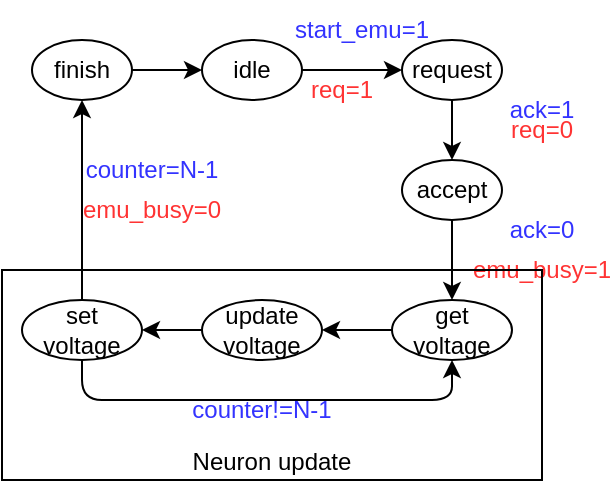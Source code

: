 <mxfile version="26.1.1">
  <diagram name="Page-1" id="Bll3mSoCo_iuJiPyiwtn">
    <mxGraphModel dx="683" dy="378" grid="1" gridSize="10" guides="1" tooltips="1" connect="1" arrows="1" fold="1" page="1" pageScale="1" pageWidth="850" pageHeight="1100" math="0" shadow="0">
      <root>
        <mxCell id="0" />
        <mxCell id="1" parent="0" />
        <mxCell id="VEaSsE62jDZdbeiAd7b5-24" style="edgeStyle=orthogonalEdgeStyle;rounded=0;orthogonalLoop=1;jettySize=auto;html=1;exitX=1;exitY=0.5;exitDx=0;exitDy=0;" edge="1" parent="1" source="VEaSsE62jDZdbeiAd7b5-1" target="VEaSsE62jDZdbeiAd7b5-2">
          <mxGeometry relative="1" as="geometry" />
        </mxCell>
        <mxCell id="VEaSsE62jDZdbeiAd7b5-1" value="idle" style="ellipse;whiteSpace=wrap;html=1;" vertex="1" parent="1">
          <mxGeometry x="110" y="180" width="50" height="30" as="geometry" />
        </mxCell>
        <mxCell id="VEaSsE62jDZdbeiAd7b5-10" style="edgeStyle=orthogonalEdgeStyle;rounded=0;orthogonalLoop=1;jettySize=auto;html=1;exitX=0.5;exitY=1;exitDx=0;exitDy=0;entryX=0.5;entryY=0;entryDx=0;entryDy=0;" edge="1" parent="1" source="VEaSsE62jDZdbeiAd7b5-2" target="VEaSsE62jDZdbeiAd7b5-9">
          <mxGeometry relative="1" as="geometry" />
        </mxCell>
        <mxCell id="VEaSsE62jDZdbeiAd7b5-2" value="request" style="ellipse;whiteSpace=wrap;html=1;" vertex="1" parent="1">
          <mxGeometry x="210" y="180" width="50" height="30" as="geometry" />
        </mxCell>
        <mxCell id="VEaSsE62jDZdbeiAd7b5-5" value="&lt;span style=&quot;color: rgb(51, 51, 255);&quot;&gt;start_emu=1&lt;/span&gt;" style="text;html=1;align=center;verticalAlign=middle;whiteSpace=wrap;rounded=0;" vertex="1" parent="1">
          <mxGeometry x="160" y="160" width="60" height="30" as="geometry" />
        </mxCell>
        <mxCell id="VEaSsE62jDZdbeiAd7b5-6" value="&lt;div&gt;&lt;span style=&quot;color: rgb(255, 51, 51);&quot;&gt;req=1&lt;/span&gt;&lt;/div&gt;" style="text;html=1;align=center;verticalAlign=middle;whiteSpace=wrap;rounded=0;" vertex="1" parent="1">
          <mxGeometry x="150" y="190" width="60" height="30" as="geometry" />
        </mxCell>
        <mxCell id="VEaSsE62jDZdbeiAd7b5-14" style="edgeStyle=orthogonalEdgeStyle;rounded=0;orthogonalLoop=1;jettySize=auto;html=1;exitX=0.5;exitY=1;exitDx=0;exitDy=0;entryX=0.5;entryY=0;entryDx=0;entryDy=0;" edge="1" parent="1" source="VEaSsE62jDZdbeiAd7b5-9" target="VEaSsE62jDZdbeiAd7b5-13">
          <mxGeometry relative="1" as="geometry" />
        </mxCell>
        <mxCell id="VEaSsE62jDZdbeiAd7b5-9" value="accept" style="ellipse;whiteSpace=wrap;html=1;" vertex="1" parent="1">
          <mxGeometry x="210" y="240" width="50" height="30" as="geometry" />
        </mxCell>
        <mxCell id="VEaSsE62jDZdbeiAd7b5-11" value="&lt;span style=&quot;color: rgb(51, 51, 255);&quot;&gt;ack=1&lt;/span&gt;" style="text;html=1;align=center;verticalAlign=middle;whiteSpace=wrap;rounded=0;" vertex="1" parent="1">
          <mxGeometry x="250" y="200" width="60" height="30" as="geometry" />
        </mxCell>
        <mxCell id="VEaSsE62jDZdbeiAd7b5-12" value="&lt;div&gt;&lt;span style=&quot;color: rgb(255, 51, 51);&quot;&gt;req=0&lt;/span&gt;&lt;/div&gt;" style="text;html=1;align=center;verticalAlign=middle;whiteSpace=wrap;rounded=0;" vertex="1" parent="1">
          <mxGeometry x="250" y="210" width="60" height="30" as="geometry" />
        </mxCell>
        <mxCell id="VEaSsE62jDZdbeiAd7b5-20" style="edgeStyle=orthogonalEdgeStyle;rounded=0;orthogonalLoop=1;jettySize=auto;html=1;exitX=0;exitY=0.5;exitDx=0;exitDy=0;entryX=1;entryY=0.5;entryDx=0;entryDy=0;" edge="1" parent="1" source="VEaSsE62jDZdbeiAd7b5-13" target="VEaSsE62jDZdbeiAd7b5-18">
          <mxGeometry relative="1" as="geometry" />
        </mxCell>
        <mxCell id="VEaSsE62jDZdbeiAd7b5-13" value="&lt;div&gt;get&lt;/div&gt;&lt;div&gt;voltage&lt;/div&gt;" style="ellipse;whiteSpace=wrap;html=1;" vertex="1" parent="1">
          <mxGeometry x="205" y="310" width="60" height="30" as="geometry" />
        </mxCell>
        <mxCell id="VEaSsE62jDZdbeiAd7b5-15" value="&lt;span style=&quot;color: rgb(51, 51, 255);&quot;&gt;ack=0&lt;/span&gt;" style="text;html=1;align=center;verticalAlign=middle;whiteSpace=wrap;rounded=0;" vertex="1" parent="1">
          <mxGeometry x="250" y="260" width="60" height="30" as="geometry" />
        </mxCell>
        <mxCell id="VEaSsE62jDZdbeiAd7b5-17" value="&lt;div&gt;&lt;span style=&quot;color: rgb(255, 51, 51);&quot;&gt;emu_busy=1&lt;/span&gt;&lt;/div&gt;" style="text;html=1;align=center;verticalAlign=middle;whiteSpace=wrap;rounded=0;" vertex="1" parent="1">
          <mxGeometry x="250" y="280" width="60" height="30" as="geometry" />
        </mxCell>
        <mxCell id="VEaSsE62jDZdbeiAd7b5-21" style="edgeStyle=orthogonalEdgeStyle;rounded=0;orthogonalLoop=1;jettySize=auto;html=1;exitX=0;exitY=0.5;exitDx=0;exitDy=0;entryX=1;entryY=0.5;entryDx=0;entryDy=0;" edge="1" parent="1" source="VEaSsE62jDZdbeiAd7b5-18" target="VEaSsE62jDZdbeiAd7b5-19">
          <mxGeometry relative="1" as="geometry" />
        </mxCell>
        <mxCell id="VEaSsE62jDZdbeiAd7b5-18" value="&lt;div&gt;update&lt;/div&gt;&lt;div&gt;voltage&lt;/div&gt;" style="ellipse;whiteSpace=wrap;html=1;" vertex="1" parent="1">
          <mxGeometry x="110" y="310" width="60" height="30" as="geometry" />
        </mxCell>
        <mxCell id="VEaSsE62jDZdbeiAd7b5-22" style="edgeStyle=orthogonalEdgeStyle;rounded=1;orthogonalLoop=1;jettySize=auto;html=1;exitX=0.5;exitY=1;exitDx=0;exitDy=0;entryX=0.5;entryY=1;entryDx=0;entryDy=0;curved=0;" edge="1" parent="1" source="VEaSsE62jDZdbeiAd7b5-19" target="VEaSsE62jDZdbeiAd7b5-13">
          <mxGeometry relative="1" as="geometry" />
        </mxCell>
        <mxCell id="VEaSsE62jDZdbeiAd7b5-28" style="edgeStyle=orthogonalEdgeStyle;rounded=0;orthogonalLoop=1;jettySize=auto;html=1;exitX=0.5;exitY=0;exitDx=0;exitDy=0;" edge="1" parent="1" source="VEaSsE62jDZdbeiAd7b5-19" target="VEaSsE62jDZdbeiAd7b5-26">
          <mxGeometry relative="1" as="geometry" />
        </mxCell>
        <mxCell id="VEaSsE62jDZdbeiAd7b5-19" value="&lt;div&gt;set&lt;/div&gt;&lt;div&gt;voltage&lt;/div&gt;" style="ellipse;whiteSpace=wrap;html=1;" vertex="1" parent="1">
          <mxGeometry x="20" y="310" width="60" height="30" as="geometry" />
        </mxCell>
        <mxCell id="VEaSsE62jDZdbeiAd7b5-23" value="&lt;span style=&quot;color: rgb(51, 51, 255);&quot;&gt;counter!=N-1&lt;/span&gt;" style="text;html=1;align=center;verticalAlign=middle;whiteSpace=wrap;rounded=0;" vertex="1" parent="1">
          <mxGeometry x="70" y="350" width="140" height="30" as="geometry" />
        </mxCell>
        <mxCell id="VEaSsE62jDZdbeiAd7b5-27" style="edgeStyle=orthogonalEdgeStyle;rounded=0;orthogonalLoop=1;jettySize=auto;html=1;exitX=1;exitY=0.5;exitDx=0;exitDy=0;entryX=0;entryY=0.5;entryDx=0;entryDy=0;" edge="1" parent="1" source="VEaSsE62jDZdbeiAd7b5-26" target="VEaSsE62jDZdbeiAd7b5-1">
          <mxGeometry relative="1" as="geometry" />
        </mxCell>
        <mxCell id="VEaSsE62jDZdbeiAd7b5-26" value="finish" style="ellipse;whiteSpace=wrap;html=1;" vertex="1" parent="1">
          <mxGeometry x="25" y="180" width="50" height="30" as="geometry" />
        </mxCell>
        <mxCell id="VEaSsE62jDZdbeiAd7b5-29" value="&lt;span style=&quot;color: rgb(51, 51, 255);&quot;&gt;counter=N-1&lt;/span&gt;" style="text;html=1;align=center;verticalAlign=middle;whiteSpace=wrap;rounded=0;" vertex="1" parent="1">
          <mxGeometry x="50" y="230" width="70" height="30" as="geometry" />
        </mxCell>
        <mxCell id="VEaSsE62jDZdbeiAd7b5-30" value="&lt;div&gt;&lt;span style=&quot;color: rgb(255, 51, 51);&quot;&gt;emu_busy=0&lt;/span&gt;&lt;/div&gt;" style="text;html=1;align=center;verticalAlign=middle;whiteSpace=wrap;rounded=0;" vertex="1" parent="1">
          <mxGeometry x="55" y="250" width="60" height="30" as="geometry" />
        </mxCell>
        <mxCell id="VEaSsE62jDZdbeiAd7b5-31" value="&lt;div&gt;&lt;br&gt;&lt;/div&gt;&lt;div&gt;&lt;br&gt;&lt;/div&gt;&lt;div&gt;&lt;br&gt;&lt;/div&gt;&lt;div&gt;&lt;br&gt;&lt;/div&gt;&lt;div&gt;&lt;br&gt;&lt;/div&gt;&lt;div&gt;&lt;br&gt;&lt;/div&gt;&lt;div&gt;Neuron update&lt;/div&gt;" style="rounded=0;whiteSpace=wrap;html=1;fillColor=none;" vertex="1" parent="1">
          <mxGeometry x="10" y="295" width="270" height="105" as="geometry" />
        </mxCell>
      </root>
    </mxGraphModel>
  </diagram>
</mxfile>
